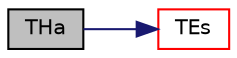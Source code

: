 digraph "THa"
{
  bgcolor="transparent";
  edge [fontname="Helvetica",fontsize="10",labelfontname="Helvetica",labelfontsize="10"];
  node [fontname="Helvetica",fontsize="10",shape=record];
  rankdir="LR";
  Node499 [label="THa",height=0.2,width=0.4,color="black", fillcolor="grey75", style="filled", fontcolor="black"];
  Node499 -> Node500 [color="midnightblue",fontsize="10",style="solid",fontname="Helvetica"];
  Node500 [label="TEs",height=0.2,width=0.4,color="red",URL="$a31745.html#a38989c76e848b8dda59bd544d647c6bb",tooltip="Temperature from sensible internal energy. "];
}
